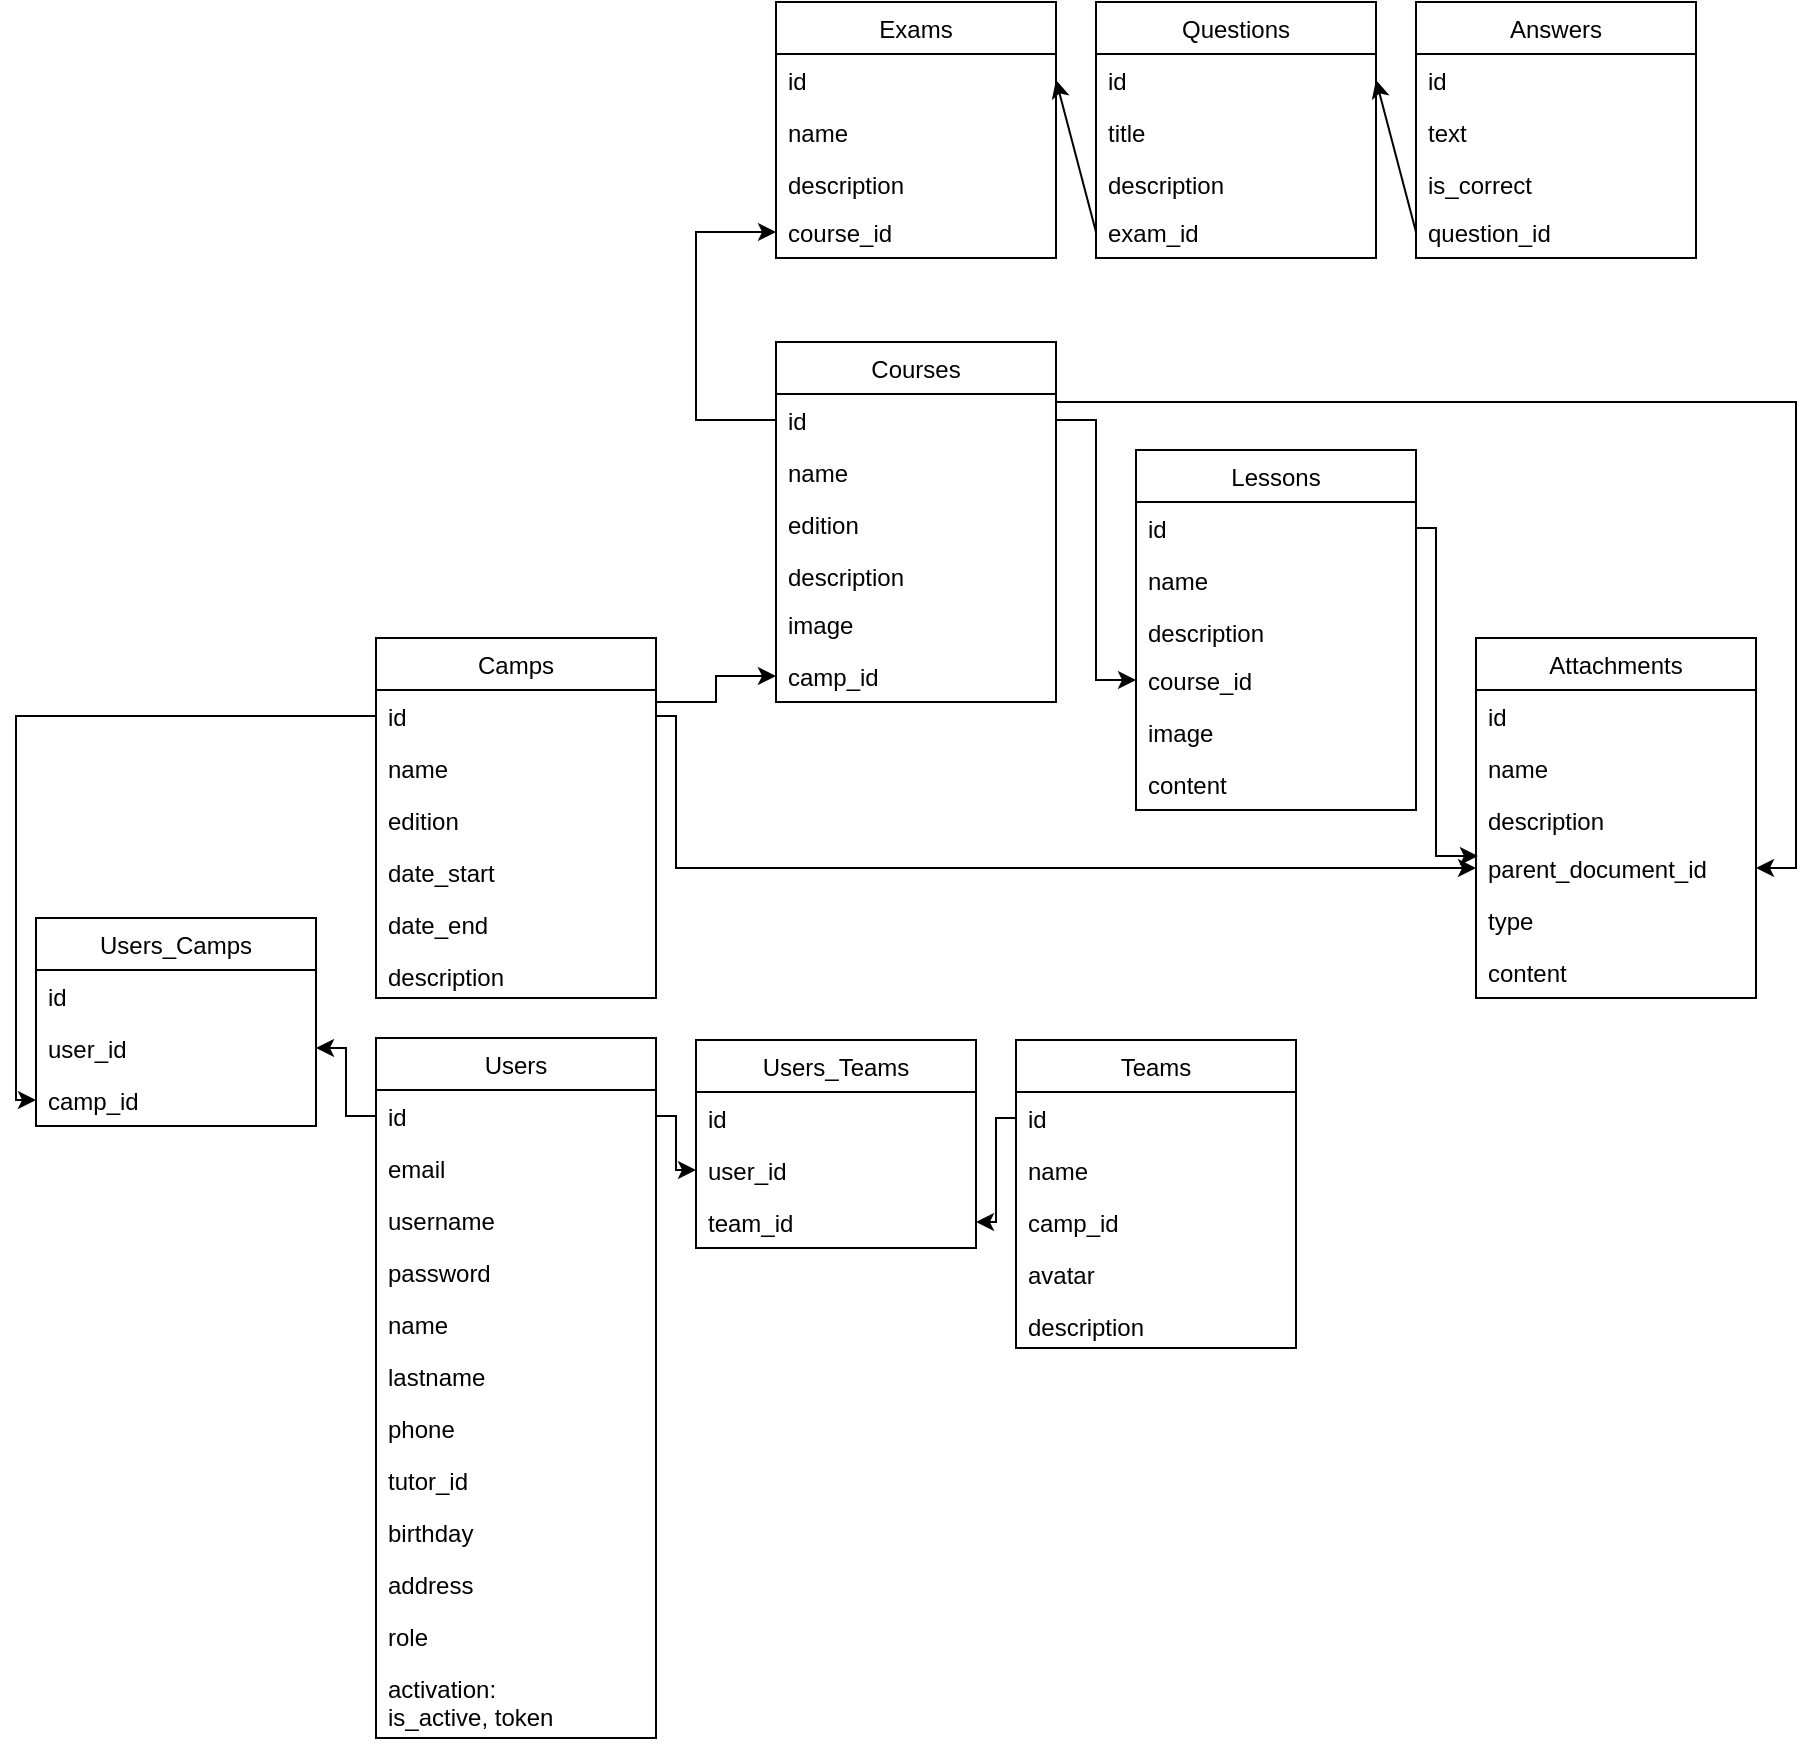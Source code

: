 <mxfile version="13.5.7" type="device"><diagram name="Page-1" id="a7904f86-f2b4-8e86-fa97-74104820619b"><mxGraphModel dx="3166" dy="2004" grid="1" gridSize="10" guides="1" tooltips="1" connect="1" arrows="1" fold="1" page="1" pageScale="1" pageWidth="1100" pageHeight="850" background="#ffffff" math="0" shadow="0"><root><mxCell id="0"/><mxCell id="1" parent="0"/><mxCell id="WBZ4sOTp23pTqwXeyS6A-78" style="edgeStyle=elbowEdgeStyle;rounded=0;orthogonalLoop=1;jettySize=auto;html=1;exitX=0;exitY=0.5;exitDx=0;exitDy=0;entryX=1;entryY=0.5;entryDx=0;entryDy=0;" parent="1" source="WBZ4sOTp23pTqwXeyS6A-72" target="WBZ4sOTp23pTqwXeyS6A-67" edge="1"><mxGeometry relative="1" as="geometry"/></mxCell><mxCell id="WBZ4sOTp23pTqwXeyS6A-79" style="edgeStyle=elbowEdgeStyle;rounded=0;orthogonalLoop=1;jettySize=auto;html=1;exitX=1;exitY=0.5;exitDx=0;exitDy=0;entryX=0;entryY=0.5;entryDx=0;entryDy=0;endArrow=classic;endFill=1;" parent="1" source="WBZ4sOTp23pTqwXeyS6A-2" target="WBZ4sOTp23pTqwXeyS6A-66" edge="1"><mxGeometry relative="1" as="geometry"/></mxCell><mxCell id="WBZ4sOTp23pTqwXeyS6A-84" style="edgeStyle=elbowEdgeStyle;rounded=0;orthogonalLoop=1;jettySize=auto;html=1;exitX=1;exitY=0.5;exitDx=0;exitDy=0;entryX=0;entryY=0.5;entryDx=0;entryDy=0;endArrow=none;endFill=0;startArrow=classic;startFill=1;" parent="1" source="WBZ4sOTp23pTqwXeyS6A-82" target="WBZ4sOTp23pTqwXeyS6A-2" edge="1"><mxGeometry relative="1" as="geometry"/></mxCell><mxCell id="WBZ4sOTp23pTqwXeyS6A-85" style="edgeStyle=elbowEdgeStyle;rounded=0;orthogonalLoop=1;jettySize=auto;html=1;exitX=0;exitY=0.5;exitDx=0;exitDy=0;entryX=0;entryY=0.5;entryDx=0;entryDy=0;endArrow=none;endFill=0;startArrow=classic;startFill=1;" parent="1" source="WBZ4sOTp23pTqwXeyS6A-83" target="WBZ4sOTp23pTqwXeyS6A-52" edge="1"><mxGeometry relative="1" as="geometry"><Array as="points"><mxPoint x="-210" y="-132"/></Array></mxGeometry></mxCell><mxCell id="WBZ4sOTp23pTqwXeyS6A-101" style="edgeStyle=orthogonalEdgeStyle;rounded=0;orthogonalLoop=1;jettySize=auto;html=1;exitX=0;exitY=0.5;exitDx=0;exitDy=0;entryX=1;entryY=0.5;entryDx=0;entryDy=0;startArrow=classic;startFill=1;endArrow=none;endFill=0;" parent="1" source="WBZ4sOTp23pTqwXeyS6A-100" target="WBZ4sOTp23pTqwXeyS6A-52" edge="1"><mxGeometry relative="1" as="geometry"><Array as="points"><mxPoint x="140" y="-243"/><mxPoint x="140" y="-230"/><mxPoint x="110" y="-230"/></Array></mxGeometry></mxCell><mxCell id="WBZ4sOTp23pTqwXeyS6A-102" style="edgeStyle=elbowEdgeStyle;rounded=0;orthogonalLoop=1;jettySize=auto;html=1;exitX=0;exitY=0.5;exitDx=0;exitDy=0;entryX=1;entryY=0.5;entryDx=0;entryDy=0;startArrow=classic;startFill=1;endArrow=none;endFill=0;" parent="1" source="WBZ4sOTp23pTqwXeyS6A-97" target="WBZ4sOTp23pTqwXeyS6A-87" edge="1"><mxGeometry relative="1" as="geometry"/></mxCell><mxCell id="WBZ4sOTp23pTqwXeyS6A-112" style="edgeStyle=orthogonalEdgeStyle;rounded=0;orthogonalLoop=1;jettySize=auto;html=1;entryX=1;entryY=0.5;entryDx=0;entryDy=0;startArrow=classic;startFill=1;endArrow=none;endFill=0;elbow=vertical;exitX=1;exitY=0.5;exitDx=0;exitDy=0;" parent="1" target="WBZ4sOTp23pTqwXeyS6A-87" edge="1" source="WBZ4sOTp23pTqwXeyS6A-108"><mxGeometry relative="1" as="geometry"><mxPoint x="700" y="-147" as="sourcePoint"/><Array as="points"><mxPoint x="680" y="-147"/><mxPoint x="680" y="-380"/><mxPoint x="310" y="-380"/></Array></mxGeometry></mxCell><mxCell id="WBZ4sOTp23pTqwXeyS6A-113" style="edgeStyle=elbowEdgeStyle;rounded=0;orthogonalLoop=1;jettySize=auto;html=1;exitX=0;exitY=0.5;exitDx=0;exitDy=0;entryX=1;entryY=0.5;entryDx=0;entryDy=0;startArrow=classic;startFill=1;endArrow=none;endFill=0;" parent="1" source="WBZ4sOTp23pTqwXeyS6A-108" target="WBZ4sOTp23pTqwXeyS6A-52" edge="1"><mxGeometry relative="1" as="geometry"><Array as="points"><mxPoint x="120" y="-172"/><mxPoint x="160" y="-132"/><mxPoint x="140" y="-192"/></Array></mxGeometry></mxCell><mxCell id="WBZ4sOTp23pTqwXeyS6A-1" value="Users" style="swimlane;fontStyle=0;childLayout=stackLayout;horizontal=1;startSize=26;fillColor=none;horizontalStack=0;resizeParent=1;resizeParentMax=0;resizeLast=0;collapsible=1;marginBottom=0;" parent="1" vertex="1"><mxGeometry x="-30" y="-62" width="140" height="350" as="geometry"><mxRectangle x="100" y="60" width="60" height="26" as="alternateBounds"/></mxGeometry></mxCell><mxCell id="WBZ4sOTp23pTqwXeyS6A-2" value="id" style="text;strokeColor=none;fillColor=none;align=left;verticalAlign=top;spacingLeft=4;spacingRight=4;overflow=hidden;rotatable=0;points=[[0,0.5],[1,0.5]];portConstraint=eastwest;" parent="WBZ4sOTp23pTqwXeyS6A-1" vertex="1"><mxGeometry y="26" width="140" height="26" as="geometry"/></mxCell><mxCell id="WBZ4sOTp23pTqwXeyS6A-3" value="email" style="text;strokeColor=none;fillColor=none;align=left;verticalAlign=top;spacingLeft=4;spacingRight=4;overflow=hidden;rotatable=0;points=[[0,0.5],[1,0.5]];portConstraint=eastwest;" parent="WBZ4sOTp23pTqwXeyS6A-1" vertex="1"><mxGeometry y="52" width="140" height="26" as="geometry"/></mxCell><mxCell id="WBZ4sOTp23pTqwXeyS6A-4" value="username" style="text;strokeColor=none;fillColor=none;align=left;verticalAlign=top;spacingLeft=4;spacingRight=4;overflow=hidden;rotatable=0;points=[[0,0.5],[1,0.5]];portConstraint=eastwest;" parent="WBZ4sOTp23pTqwXeyS6A-1" vertex="1"><mxGeometry y="78" width="140" height="26" as="geometry"/></mxCell><mxCell id="WBZ4sOTp23pTqwXeyS6A-49" value="password" style="text;strokeColor=none;fillColor=none;align=left;verticalAlign=top;spacingLeft=4;spacingRight=4;overflow=hidden;rotatable=0;points=[[0,0.5],[1,0.5]];portConstraint=eastwest;" parent="WBZ4sOTp23pTqwXeyS6A-1" vertex="1"><mxGeometry y="104" width="140" height="26" as="geometry"/></mxCell><mxCell id="WBZ4sOTp23pTqwXeyS6A-47" value="name" style="text;strokeColor=none;fillColor=none;align=left;verticalAlign=top;spacingLeft=4;spacingRight=4;overflow=hidden;rotatable=0;points=[[0,0.5],[1,0.5]];portConstraint=eastwest;" parent="WBZ4sOTp23pTqwXeyS6A-1" vertex="1"><mxGeometry y="130" width="140" height="26" as="geometry"/></mxCell><mxCell id="WBZ4sOTp23pTqwXeyS6A-40" value="lastname" style="text;strokeColor=none;fillColor=none;align=left;verticalAlign=top;spacingLeft=4;spacingRight=4;overflow=hidden;rotatable=0;points=[[0,0.5],[1,0.5]];portConstraint=eastwest;" parent="WBZ4sOTp23pTqwXeyS6A-1" vertex="1"><mxGeometry y="156" width="140" height="26" as="geometry"/></mxCell><mxCell id="WBZ4sOTp23pTqwXeyS6A-48" value="phone" style="text;strokeColor=none;fillColor=none;align=left;verticalAlign=top;spacingLeft=4;spacingRight=4;overflow=hidden;rotatable=0;points=[[0,0.5],[1,0.5]];portConstraint=eastwest;" parent="WBZ4sOTp23pTqwXeyS6A-1" vertex="1"><mxGeometry y="182" width="140" height="26" as="geometry"/></mxCell><mxCell id="WBZ4sOTp23pTqwXeyS6A-41" value="tutor_id" style="text;strokeColor=none;fillColor=none;align=left;verticalAlign=top;spacingLeft=4;spacingRight=4;overflow=hidden;rotatable=0;points=[[0,0.5],[1,0.5]];portConstraint=eastwest;" parent="WBZ4sOTp23pTqwXeyS6A-1" vertex="1"><mxGeometry y="208" width="140" height="26" as="geometry"/></mxCell><mxCell id="WBZ4sOTp23pTqwXeyS6A-42" value="birthday" style="text;strokeColor=none;fillColor=none;align=left;verticalAlign=top;spacingLeft=4;spacingRight=4;overflow=hidden;rotatable=0;points=[[0,0.5],[1,0.5]];portConstraint=eastwest;" parent="WBZ4sOTp23pTqwXeyS6A-1" vertex="1"><mxGeometry y="234" width="140" height="26" as="geometry"/></mxCell><mxCell id="WBZ4sOTp23pTqwXeyS6A-43" value="address" style="text;strokeColor=none;fillColor=none;align=left;verticalAlign=top;spacingLeft=4;spacingRight=4;overflow=hidden;rotatable=0;points=[[0,0.5],[1,0.5]];portConstraint=eastwest;" parent="WBZ4sOTp23pTqwXeyS6A-1" vertex="1"><mxGeometry y="260" width="140" height="26" as="geometry"/></mxCell><mxCell id="WBZ4sOTp23pTqwXeyS6A-44" value="role" style="text;strokeColor=none;fillColor=none;align=left;verticalAlign=top;spacingLeft=4;spacingRight=4;overflow=hidden;rotatable=0;points=[[0,0.5],[1,0.5]];portConstraint=eastwest;" parent="WBZ4sOTp23pTqwXeyS6A-1" vertex="1"><mxGeometry y="286" width="140" height="26" as="geometry"/></mxCell><mxCell id="WBZ4sOTp23pTqwXeyS6A-50" value="activation:&#10;is_active, token" style="text;strokeColor=none;fillColor=none;align=left;verticalAlign=top;spacingLeft=4;spacingRight=4;overflow=hidden;rotatable=0;points=[[0,0.5],[1,0.5]];portConstraint=eastwest;" parent="WBZ4sOTp23pTqwXeyS6A-1" vertex="1"><mxGeometry y="312" width="140" height="38" as="geometry"/></mxCell><mxCell id="WBZ4sOTp23pTqwXeyS6A-51" value="Camps" style="swimlane;fontStyle=0;childLayout=stackLayout;horizontal=1;startSize=26;fillColor=none;horizontalStack=0;resizeParent=1;resizeParentMax=0;resizeLast=0;collapsible=1;marginBottom=0;" parent="1" vertex="1"><mxGeometry x="-30" y="-262" width="140" height="180" as="geometry"><mxRectangle x="100" y="60" width="60" height="26" as="alternateBounds"/></mxGeometry></mxCell><mxCell id="WBZ4sOTp23pTqwXeyS6A-52" value="id" style="text;strokeColor=none;fillColor=none;align=left;verticalAlign=top;spacingLeft=4;spacingRight=4;overflow=hidden;rotatable=0;points=[[0,0.5],[1,0.5]];portConstraint=eastwest;" parent="WBZ4sOTp23pTqwXeyS6A-51" vertex="1"><mxGeometry y="26" width="140" height="26" as="geometry"/></mxCell><mxCell id="WBZ4sOTp23pTqwXeyS6A-59" value="name" style="text;strokeColor=none;fillColor=none;align=left;verticalAlign=top;spacingLeft=4;spacingRight=4;overflow=hidden;rotatable=0;points=[[0,0.5],[1,0.5]];portConstraint=eastwest;" parent="WBZ4sOTp23pTqwXeyS6A-51" vertex="1"><mxGeometry y="52" width="140" height="26" as="geometry"/></mxCell><mxCell id="WBZ4sOTp23pTqwXeyS6A-53" value="edition" style="text;strokeColor=none;fillColor=none;align=left;verticalAlign=top;spacingLeft=4;spacingRight=4;overflow=hidden;rotatable=0;points=[[0,0.5],[1,0.5]];portConstraint=eastwest;" parent="WBZ4sOTp23pTqwXeyS6A-51" vertex="1"><mxGeometry y="78" width="140" height="26" as="geometry"/></mxCell><mxCell id="WBZ4sOTp23pTqwXeyS6A-60" value="date_start" style="text;strokeColor=none;fillColor=none;align=left;verticalAlign=top;spacingLeft=4;spacingRight=4;overflow=hidden;rotatable=0;points=[[0,0.5],[1,0.5]];portConstraint=eastwest;" parent="WBZ4sOTp23pTqwXeyS6A-51" vertex="1"><mxGeometry y="104" width="140" height="26" as="geometry"/></mxCell><mxCell id="WBZ4sOTp23pTqwXeyS6A-61" value="date_end" style="text;strokeColor=none;fillColor=none;align=left;verticalAlign=top;spacingLeft=4;spacingRight=4;overflow=hidden;rotatable=0;points=[[0,0.5],[1,0.5]];portConstraint=eastwest;" parent="WBZ4sOTp23pTqwXeyS6A-51" vertex="1"><mxGeometry y="130" width="140" height="26" as="geometry"/></mxCell><mxCell id="WBZ4sOTp23pTqwXeyS6A-63" value="description" style="text;strokeColor=none;fillColor=none;align=left;verticalAlign=top;spacingLeft=4;spacingRight=4;overflow=hidden;rotatable=0;points=[[0,0.5],[1,0.5]];portConstraint=eastwest;" parent="WBZ4sOTp23pTqwXeyS6A-51" vertex="1"><mxGeometry y="156" width="140" height="24" as="geometry"/></mxCell><mxCell id="WBZ4sOTp23pTqwXeyS6A-71" value="Teams" style="swimlane;fontStyle=0;childLayout=stackLayout;horizontal=1;startSize=26;fillColor=none;horizontalStack=0;resizeParent=1;resizeParentMax=0;resizeLast=0;collapsible=1;marginBottom=0;" parent="1" vertex="1"><mxGeometry x="290" y="-61" width="140" height="154" as="geometry"><mxRectangle x="100" y="60" width="60" height="26" as="alternateBounds"/></mxGeometry></mxCell><mxCell id="WBZ4sOTp23pTqwXeyS6A-72" value="id" style="text;strokeColor=none;fillColor=none;align=left;verticalAlign=top;spacingLeft=4;spacingRight=4;overflow=hidden;rotatable=0;points=[[0,0.5],[1,0.5]];portConstraint=eastwest;" parent="WBZ4sOTp23pTqwXeyS6A-71" vertex="1"><mxGeometry y="26" width="140" height="26" as="geometry"/></mxCell><mxCell id="WBZ4sOTp23pTqwXeyS6A-73" value="name" style="text;strokeColor=none;fillColor=none;align=left;verticalAlign=top;spacingLeft=4;spacingRight=4;overflow=hidden;rotatable=0;points=[[0,0.5],[1,0.5]];portConstraint=eastwest;" parent="WBZ4sOTp23pTqwXeyS6A-71" vertex="1"><mxGeometry y="52" width="140" height="26" as="geometry"/></mxCell><mxCell id="WBZ4sOTp23pTqwXeyS6A-74" value="camp_id" style="text;strokeColor=none;fillColor=none;align=left;verticalAlign=top;spacingLeft=4;spacingRight=4;overflow=hidden;rotatable=0;points=[[0,0.5],[1,0.5]];portConstraint=eastwest;" parent="WBZ4sOTp23pTqwXeyS6A-71" vertex="1"><mxGeometry y="78" width="140" height="26" as="geometry"/></mxCell><mxCell id="WBZ4sOTp23pTqwXeyS6A-75" value="avatar" style="text;strokeColor=none;fillColor=none;align=left;verticalAlign=top;spacingLeft=4;spacingRight=4;overflow=hidden;rotatable=0;points=[[0,0.5],[1,0.5]];portConstraint=eastwest;" parent="WBZ4sOTp23pTqwXeyS6A-71" vertex="1"><mxGeometry y="104" width="140" height="26" as="geometry"/></mxCell><mxCell id="WBZ4sOTp23pTqwXeyS6A-77" value="description" style="text;strokeColor=none;fillColor=none;align=left;verticalAlign=top;spacingLeft=4;spacingRight=4;overflow=hidden;rotatable=0;points=[[0,0.5],[1,0.5]];portConstraint=eastwest;" parent="WBZ4sOTp23pTqwXeyS6A-71" vertex="1"><mxGeometry y="130" width="140" height="24" as="geometry"/></mxCell><mxCell id="WBZ4sOTp23pTqwXeyS6A-64" value="Users_Teams" style="swimlane;fontStyle=0;childLayout=stackLayout;horizontal=1;startSize=26;fillColor=none;horizontalStack=0;resizeParent=1;resizeParentMax=0;resizeLast=0;collapsible=1;marginBottom=0;" parent="1" vertex="1"><mxGeometry x="130" y="-61" width="140" height="104" as="geometry"><mxRectangle x="100" y="60" width="60" height="26" as="alternateBounds"/></mxGeometry></mxCell><mxCell id="WBZ4sOTp23pTqwXeyS6A-65" value="id" style="text;strokeColor=none;fillColor=none;align=left;verticalAlign=top;spacingLeft=4;spacingRight=4;overflow=hidden;rotatable=0;points=[[0,0.5],[1,0.5]];portConstraint=eastwest;" parent="WBZ4sOTp23pTqwXeyS6A-64" vertex="1"><mxGeometry y="26" width="140" height="26" as="geometry"/></mxCell><mxCell id="WBZ4sOTp23pTqwXeyS6A-66" value="user_id" style="text;strokeColor=none;fillColor=none;align=left;verticalAlign=top;spacingLeft=4;spacingRight=4;overflow=hidden;rotatable=0;points=[[0,0.5],[1,0.5]];portConstraint=eastwest;" parent="WBZ4sOTp23pTqwXeyS6A-64" vertex="1"><mxGeometry y="52" width="140" height="26" as="geometry"/></mxCell><mxCell id="WBZ4sOTp23pTqwXeyS6A-67" value="team_id" style="text;strokeColor=none;fillColor=none;align=left;verticalAlign=top;spacingLeft=4;spacingRight=4;overflow=hidden;rotatable=0;points=[[0,0.5],[1,0.5]];portConstraint=eastwest;" parent="WBZ4sOTp23pTqwXeyS6A-64" vertex="1"><mxGeometry y="78" width="140" height="26" as="geometry"/></mxCell><mxCell id="WBZ4sOTp23pTqwXeyS6A-80" value="Users_Camps" style="swimlane;fontStyle=0;childLayout=stackLayout;horizontal=1;startSize=26;fillColor=none;horizontalStack=0;resizeParent=1;resizeParentMax=0;resizeLast=0;collapsible=1;marginBottom=0;" parent="1" vertex="1"><mxGeometry x="-200" y="-122" width="140" height="104" as="geometry"><mxRectangle x="100" y="60" width="60" height="26" as="alternateBounds"/></mxGeometry></mxCell><mxCell id="WBZ4sOTp23pTqwXeyS6A-81" value="id" style="text;strokeColor=none;fillColor=none;align=left;verticalAlign=top;spacingLeft=4;spacingRight=4;overflow=hidden;rotatable=0;points=[[0,0.5],[1,0.5]];portConstraint=eastwest;" parent="WBZ4sOTp23pTqwXeyS6A-80" vertex="1"><mxGeometry y="26" width="140" height="26" as="geometry"/></mxCell><mxCell id="WBZ4sOTp23pTqwXeyS6A-82" value="user_id" style="text;strokeColor=none;fillColor=none;align=left;verticalAlign=top;spacingLeft=4;spacingRight=4;overflow=hidden;rotatable=0;points=[[0,0.5],[1,0.5]];portConstraint=eastwest;" parent="WBZ4sOTp23pTqwXeyS6A-80" vertex="1"><mxGeometry y="52" width="140" height="26" as="geometry"/></mxCell><mxCell id="WBZ4sOTp23pTqwXeyS6A-83" value="camp_id" style="text;strokeColor=none;fillColor=none;align=left;verticalAlign=top;spacingLeft=4;spacingRight=4;overflow=hidden;rotatable=0;points=[[0,0.5],[1,0.5]];portConstraint=eastwest;" parent="WBZ4sOTp23pTqwXeyS6A-80" vertex="1"><mxGeometry y="78" width="140" height="26" as="geometry"/></mxCell><mxCell id="WBZ4sOTp23pTqwXeyS6A-86" value="Courses" style="swimlane;fontStyle=0;childLayout=stackLayout;horizontal=1;startSize=26;fillColor=none;horizontalStack=0;resizeParent=1;resizeParentMax=0;resizeLast=0;collapsible=1;marginBottom=0;" parent="1" vertex="1"><mxGeometry x="170" y="-410" width="140" height="180" as="geometry"><mxRectangle x="100" y="60" width="60" height="26" as="alternateBounds"/></mxGeometry></mxCell><mxCell id="WBZ4sOTp23pTqwXeyS6A-87" value="id" style="text;strokeColor=none;fillColor=none;align=left;verticalAlign=top;spacingLeft=4;spacingRight=4;overflow=hidden;rotatable=0;points=[[0,0.5],[1,0.5]];portConstraint=eastwest;" parent="WBZ4sOTp23pTqwXeyS6A-86" vertex="1"><mxGeometry y="26" width="140" height="26" as="geometry"/></mxCell><mxCell id="WBZ4sOTp23pTqwXeyS6A-88" value="name" style="text;strokeColor=none;fillColor=none;align=left;verticalAlign=top;spacingLeft=4;spacingRight=4;overflow=hidden;rotatable=0;points=[[0,0.5],[1,0.5]];portConstraint=eastwest;" parent="WBZ4sOTp23pTqwXeyS6A-86" vertex="1"><mxGeometry y="52" width="140" height="26" as="geometry"/></mxCell><mxCell id="WBZ4sOTp23pTqwXeyS6A-89" value="edition" style="text;strokeColor=none;fillColor=none;align=left;verticalAlign=top;spacingLeft=4;spacingRight=4;overflow=hidden;rotatable=0;points=[[0,0.5],[1,0.5]];portConstraint=eastwest;" parent="WBZ4sOTp23pTqwXeyS6A-86" vertex="1"><mxGeometry y="78" width="140" height="26" as="geometry"/></mxCell><mxCell id="WBZ4sOTp23pTqwXeyS6A-92" value="description" style="text;strokeColor=none;fillColor=none;align=left;verticalAlign=top;spacingLeft=4;spacingRight=4;overflow=hidden;rotatable=0;points=[[0,0.5],[1,0.5]];portConstraint=eastwest;" parent="WBZ4sOTp23pTqwXeyS6A-86" vertex="1"><mxGeometry y="104" width="140" height="24" as="geometry"/></mxCell><mxCell id="WBZ4sOTp23pTqwXeyS6A-93" value="image" style="text;strokeColor=none;fillColor=none;align=left;verticalAlign=top;spacingLeft=4;spacingRight=4;overflow=hidden;rotatable=0;points=[[0,0.5],[1,0.5]];portConstraint=eastwest;" parent="WBZ4sOTp23pTqwXeyS6A-86" vertex="1"><mxGeometry y="128" width="140" height="26" as="geometry"/></mxCell><mxCell id="WBZ4sOTp23pTqwXeyS6A-100" value="camp_id" style="text;strokeColor=none;fillColor=none;align=left;verticalAlign=top;spacingLeft=4;spacingRight=4;overflow=hidden;rotatable=0;points=[[0,0.5],[1,0.5]];portConstraint=eastwest;" parent="WBZ4sOTp23pTqwXeyS6A-86" vertex="1"><mxGeometry y="154" width="140" height="26" as="geometry"/></mxCell><mxCell id="WBZ4sOTp23pTqwXeyS6A-94" value="Lessons" style="swimlane;fontStyle=0;childLayout=stackLayout;horizontal=1;startSize=26;fillColor=none;horizontalStack=0;resizeParent=1;resizeParentMax=0;resizeLast=0;collapsible=1;marginBottom=0;" parent="1" vertex="1"><mxGeometry x="350" y="-356" width="140" height="180" as="geometry"><mxRectangle x="100" y="60" width="60" height="26" as="alternateBounds"/></mxGeometry></mxCell><mxCell id="WBZ4sOTp23pTqwXeyS6A-95" value="id" style="text;strokeColor=none;fillColor=none;align=left;verticalAlign=top;spacingLeft=4;spacingRight=4;overflow=hidden;rotatable=0;points=[[0,0.5],[1,0.5]];portConstraint=eastwest;" parent="WBZ4sOTp23pTqwXeyS6A-94" vertex="1"><mxGeometry y="26" width="140" height="26" as="geometry"/></mxCell><mxCell id="WBZ4sOTp23pTqwXeyS6A-96" value="name" style="text;strokeColor=none;fillColor=none;align=left;verticalAlign=top;spacingLeft=4;spacingRight=4;overflow=hidden;rotatable=0;points=[[0,0.5],[1,0.5]];portConstraint=eastwest;" parent="WBZ4sOTp23pTqwXeyS6A-94" vertex="1"><mxGeometry y="52" width="140" height="26" as="geometry"/></mxCell><mxCell id="WBZ4sOTp23pTqwXeyS6A-98" value="description" style="text;strokeColor=none;fillColor=none;align=left;verticalAlign=top;spacingLeft=4;spacingRight=4;overflow=hidden;rotatable=0;points=[[0,0.5],[1,0.5]];portConstraint=eastwest;" parent="WBZ4sOTp23pTqwXeyS6A-94" vertex="1"><mxGeometry y="78" width="140" height="24" as="geometry"/></mxCell><mxCell id="WBZ4sOTp23pTqwXeyS6A-97" value="course_id" style="text;strokeColor=none;fillColor=none;align=left;verticalAlign=top;spacingLeft=4;spacingRight=4;overflow=hidden;rotatable=0;points=[[0,0.5],[1,0.5]];portConstraint=eastwest;" parent="WBZ4sOTp23pTqwXeyS6A-94" vertex="1"><mxGeometry y="102" width="140" height="26" as="geometry"/></mxCell><mxCell id="WBZ4sOTp23pTqwXeyS6A-99" value="image" style="text;strokeColor=none;fillColor=none;align=left;verticalAlign=top;spacingLeft=4;spacingRight=4;overflow=hidden;rotatable=0;points=[[0,0.5],[1,0.5]];portConstraint=eastwest;" parent="WBZ4sOTp23pTqwXeyS6A-94" vertex="1"><mxGeometry y="128" width="140" height="26" as="geometry"/></mxCell><mxCell id="WBZ4sOTp23pTqwXeyS6A-103" value="content" style="text;strokeColor=none;fillColor=none;align=left;verticalAlign=top;spacingLeft=4;spacingRight=4;overflow=hidden;rotatable=0;points=[[0,0.5],[1,0.5]];portConstraint=eastwest;" parent="WBZ4sOTp23pTqwXeyS6A-94" vertex="1"><mxGeometry y="154" width="140" height="26" as="geometry"/></mxCell><mxCell id="WBZ4sOTp23pTqwXeyS6A-115" value="Exams" style="swimlane;fontStyle=0;childLayout=stackLayout;horizontal=1;startSize=26;fillColor=none;horizontalStack=0;resizeParent=1;resizeParentMax=0;resizeLast=0;collapsible=1;marginBottom=0;" parent="1" vertex="1"><mxGeometry x="170" y="-580" width="140" height="128" as="geometry"><mxRectangle x="100" y="60" width="60" height="26" as="alternateBounds"/></mxGeometry></mxCell><mxCell id="WBZ4sOTp23pTqwXeyS6A-116" value="id" style="text;strokeColor=none;fillColor=none;align=left;verticalAlign=top;spacingLeft=4;spacingRight=4;overflow=hidden;rotatable=0;points=[[0,0.5],[1,0.5]];portConstraint=eastwest;" parent="WBZ4sOTp23pTqwXeyS6A-115" vertex="1"><mxGeometry y="26" width="140" height="26" as="geometry"/></mxCell><mxCell id="WBZ4sOTp23pTqwXeyS6A-117" value="name" style="text;strokeColor=none;fillColor=none;align=left;verticalAlign=top;spacingLeft=4;spacingRight=4;overflow=hidden;rotatable=0;points=[[0,0.5],[1,0.5]];portConstraint=eastwest;" parent="WBZ4sOTp23pTqwXeyS6A-115" vertex="1"><mxGeometry y="52" width="140" height="26" as="geometry"/></mxCell><mxCell id="WBZ4sOTp23pTqwXeyS6A-118" value="description" style="text;strokeColor=none;fillColor=none;align=left;verticalAlign=top;spacingLeft=4;spacingRight=4;overflow=hidden;rotatable=0;points=[[0,0.5],[1,0.5]];portConstraint=eastwest;" parent="WBZ4sOTp23pTqwXeyS6A-115" vertex="1"><mxGeometry y="78" width="140" height="24" as="geometry"/></mxCell><mxCell id="WBZ4sOTp23pTqwXeyS6A-119" value="course_id" style="text;strokeColor=none;fillColor=none;align=left;verticalAlign=top;spacingLeft=4;spacingRight=4;overflow=hidden;rotatable=0;points=[[0,0.5],[1,0.5]];portConstraint=eastwest;" parent="WBZ4sOTp23pTqwXeyS6A-115" vertex="1"><mxGeometry y="102" width="140" height="26" as="geometry"/></mxCell><mxCell id="WBZ4sOTp23pTqwXeyS6A-123" style="edgeStyle=none;rounded=0;orthogonalLoop=1;jettySize=auto;html=1;exitX=0;exitY=0.5;exitDx=0;exitDy=0;entryX=0;entryY=0.5;entryDx=0;entryDy=0;startArrow=classic;startFill=1;endArrow=none;endFill=0;" parent="1" source="WBZ4sOTp23pTqwXeyS6A-119" target="WBZ4sOTp23pTqwXeyS6A-87" edge="1"><mxGeometry relative="1" as="geometry"><Array as="points"><mxPoint x="130" y="-465"/><mxPoint x="130" y="-420"/><mxPoint x="130" y="-371"/></Array></mxGeometry></mxCell><mxCell id="WBZ4sOTp23pTqwXeyS6A-130" style="edgeStyle=none;rounded=0;orthogonalLoop=1;jettySize=auto;html=1;exitX=1;exitY=0.5;exitDx=0;exitDy=0;entryX=0;entryY=0.5;entryDx=0;entryDy=0;startArrow=classic;startFill=1;endArrow=none;endFill=0;" parent="1" source="WBZ4sOTp23pTqwXeyS6A-116" target="WBZ4sOTp23pTqwXeyS6A-128" edge="1"><mxGeometry relative="1" as="geometry"/></mxCell><mxCell id="WBZ4sOTp23pTqwXeyS6A-124" value="Questions" style="swimlane;fontStyle=0;childLayout=stackLayout;horizontal=1;startSize=26;fillColor=none;horizontalStack=0;resizeParent=1;resizeParentMax=0;resizeLast=0;collapsible=1;marginBottom=0;" parent="1" vertex="1"><mxGeometry x="330" y="-580" width="140" height="128" as="geometry"><mxRectangle x="100" y="60" width="60" height="26" as="alternateBounds"/></mxGeometry></mxCell><mxCell id="WBZ4sOTp23pTqwXeyS6A-125" value="id" style="text;strokeColor=none;fillColor=none;align=left;verticalAlign=top;spacingLeft=4;spacingRight=4;overflow=hidden;rotatable=0;points=[[0,0.5],[1,0.5]];portConstraint=eastwest;" parent="WBZ4sOTp23pTqwXeyS6A-124" vertex="1"><mxGeometry y="26" width="140" height="26" as="geometry"/></mxCell><mxCell id="WBZ4sOTp23pTqwXeyS6A-126" value="title" style="text;strokeColor=none;fillColor=none;align=left;verticalAlign=top;spacingLeft=4;spacingRight=4;overflow=hidden;rotatable=0;points=[[0,0.5],[1,0.5]];portConstraint=eastwest;" parent="WBZ4sOTp23pTqwXeyS6A-124" vertex="1"><mxGeometry y="52" width="140" height="26" as="geometry"/></mxCell><mxCell id="WBZ4sOTp23pTqwXeyS6A-127" value="description" style="text;strokeColor=none;fillColor=none;align=left;verticalAlign=top;spacingLeft=4;spacingRight=4;overflow=hidden;rotatable=0;points=[[0,0.5],[1,0.5]];portConstraint=eastwest;" parent="WBZ4sOTp23pTqwXeyS6A-124" vertex="1"><mxGeometry y="78" width="140" height="24" as="geometry"/></mxCell><mxCell id="WBZ4sOTp23pTqwXeyS6A-128" value="exam_id" style="text;strokeColor=none;fillColor=none;align=left;verticalAlign=top;spacingLeft=4;spacingRight=4;overflow=hidden;rotatable=0;points=[[0,0.5],[1,0.5]];portConstraint=eastwest;" parent="WBZ4sOTp23pTqwXeyS6A-124" vertex="1"><mxGeometry y="102" width="140" height="26" as="geometry"/></mxCell><mxCell id="WBZ4sOTp23pTqwXeyS6A-131" value="Answers" style="swimlane;fontStyle=0;childLayout=stackLayout;horizontal=1;startSize=26;fillColor=none;horizontalStack=0;resizeParent=1;resizeParentMax=0;resizeLast=0;collapsible=1;marginBottom=0;" parent="1" vertex="1"><mxGeometry x="490" y="-580" width="140" height="128" as="geometry"><mxRectangle x="100" y="60" width="60" height="26" as="alternateBounds"/></mxGeometry></mxCell><mxCell id="WBZ4sOTp23pTqwXeyS6A-132" value="id" style="text;strokeColor=none;fillColor=none;align=left;verticalAlign=top;spacingLeft=4;spacingRight=4;overflow=hidden;rotatable=0;points=[[0,0.5],[1,0.5]];portConstraint=eastwest;" parent="WBZ4sOTp23pTqwXeyS6A-131" vertex="1"><mxGeometry y="26" width="140" height="26" as="geometry"/></mxCell><mxCell id="WBZ4sOTp23pTqwXeyS6A-133" value="text" style="text;strokeColor=none;fillColor=none;align=left;verticalAlign=top;spacingLeft=4;spacingRight=4;overflow=hidden;rotatable=0;points=[[0,0.5],[1,0.5]];portConstraint=eastwest;" parent="WBZ4sOTp23pTqwXeyS6A-131" vertex="1"><mxGeometry y="52" width="140" height="26" as="geometry"/></mxCell><mxCell id="WBZ4sOTp23pTqwXeyS6A-135" value="is_correct" style="text;strokeColor=none;fillColor=none;align=left;verticalAlign=top;spacingLeft=4;spacingRight=4;overflow=hidden;rotatable=0;points=[[0,0.5],[1,0.5]];portConstraint=eastwest;" parent="WBZ4sOTp23pTqwXeyS6A-131" vertex="1"><mxGeometry y="78" width="140" height="24" as="geometry"/></mxCell><mxCell id="WBZ4sOTp23pTqwXeyS6A-136" value="question_id" style="text;strokeColor=none;fillColor=none;align=left;verticalAlign=top;spacingLeft=4;spacingRight=4;overflow=hidden;rotatable=0;points=[[0,0.5],[1,0.5]];portConstraint=eastwest;" parent="WBZ4sOTp23pTqwXeyS6A-131" vertex="1"><mxGeometry y="102" width="140" height="26" as="geometry"/></mxCell><mxCell id="ck8U2gpx1ueE78EYPkBc-3" style="rounded=0;orthogonalLoop=1;jettySize=auto;html=1;exitX=0;exitY=0.5;exitDx=0;exitDy=0;entryX=1;entryY=0.5;entryDx=0;entryDy=0;" edge="1" parent="1" source="WBZ4sOTp23pTqwXeyS6A-136" target="WBZ4sOTp23pTqwXeyS6A-125"><mxGeometry relative="1" as="geometry"/></mxCell><mxCell id="ck8U2gpx1ueE78EYPkBc-4" style="edgeStyle=orthogonalEdgeStyle;rounded=0;orthogonalLoop=1;jettySize=auto;html=1;exitX=1;exitY=0.5;exitDx=0;exitDy=0;entryX=0.007;entryY=0.269;entryDx=0;entryDy=0;entryPerimeter=0;" edge="1" parent="1" source="WBZ4sOTp23pTqwXeyS6A-95" target="WBZ4sOTp23pTqwXeyS6A-108"><mxGeometry relative="1" as="geometry"><Array as="points"><mxPoint x="500" y="-317"/><mxPoint x="500" y="-153"/></Array></mxGeometry></mxCell><mxCell id="WBZ4sOTp23pTqwXeyS6A-104" value="Attachments" style="swimlane;fontStyle=0;childLayout=stackLayout;horizontal=1;startSize=26;fillColor=none;horizontalStack=0;resizeParent=1;resizeParentMax=0;resizeLast=0;collapsible=1;marginBottom=0;" parent="1" vertex="1"><mxGeometry x="520" y="-262" width="140" height="180" as="geometry"><mxRectangle x="100" y="60" width="60" height="26" as="alternateBounds"/></mxGeometry></mxCell><mxCell id="WBZ4sOTp23pTqwXeyS6A-105" value="id" style="text;strokeColor=none;fillColor=none;align=left;verticalAlign=top;spacingLeft=4;spacingRight=4;overflow=hidden;rotatable=0;points=[[0,0.5],[1,0.5]];portConstraint=eastwest;" parent="WBZ4sOTp23pTqwXeyS6A-104" vertex="1"><mxGeometry y="26" width="140" height="26" as="geometry"/></mxCell><mxCell id="WBZ4sOTp23pTqwXeyS6A-106" value="name" style="text;strokeColor=none;fillColor=none;align=left;verticalAlign=top;spacingLeft=4;spacingRight=4;overflow=hidden;rotatable=0;points=[[0,0.5],[1,0.5]];portConstraint=eastwest;" parent="WBZ4sOTp23pTqwXeyS6A-104" vertex="1"><mxGeometry y="52" width="140" height="26" as="geometry"/></mxCell><mxCell id="WBZ4sOTp23pTqwXeyS6A-107" value="description" style="text;strokeColor=none;fillColor=none;align=left;verticalAlign=top;spacingLeft=4;spacingRight=4;overflow=hidden;rotatable=0;points=[[0,0.5],[1,0.5]];portConstraint=eastwest;" parent="WBZ4sOTp23pTqwXeyS6A-104" vertex="1"><mxGeometry y="78" width="140" height="24" as="geometry"/></mxCell><mxCell id="WBZ4sOTp23pTqwXeyS6A-108" value="parent_document_id" style="text;strokeColor=none;fillColor=none;align=left;verticalAlign=top;spacingLeft=4;spacingRight=4;overflow=hidden;rotatable=0;points=[[0,0.5],[1,0.5]];portConstraint=eastwest;" parent="WBZ4sOTp23pTqwXeyS6A-104" vertex="1"><mxGeometry y="102" width="140" height="26" as="geometry"/></mxCell><mxCell id="WBZ4sOTp23pTqwXeyS6A-109" value="type" style="text;strokeColor=none;fillColor=none;align=left;verticalAlign=top;spacingLeft=4;spacingRight=4;overflow=hidden;rotatable=0;points=[[0,0.5],[1,0.5]];portConstraint=eastwest;" parent="WBZ4sOTp23pTqwXeyS6A-104" vertex="1"><mxGeometry y="128" width="140" height="26" as="geometry"/></mxCell><mxCell id="WBZ4sOTp23pTqwXeyS6A-110" value="content" style="text;strokeColor=none;fillColor=none;align=left;verticalAlign=top;spacingLeft=4;spacingRight=4;overflow=hidden;rotatable=0;points=[[0,0.5],[1,0.5]];portConstraint=eastwest;" parent="WBZ4sOTp23pTqwXeyS6A-104" vertex="1"><mxGeometry y="154" width="140" height="26" as="geometry"/></mxCell></root></mxGraphModel></diagram></mxfile>